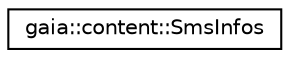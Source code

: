 digraph G
{
  edge [fontname="Helvetica",fontsize="10",labelfontname="Helvetica",labelfontsize="10"];
  node [fontname="Helvetica",fontsize="10",shape=record];
  rankdir=LR;
  Node1 [label="gaia::content::SmsInfos",height=0.2,width=0.4,color="black", fillcolor="white", style="filled",URL="$d2/dbd/classgaia_1_1content_1_1_sms_infos.html",tooltip="The class to provide base facility to access SMS related content, which is stored in a SQLite databas..."];
}
